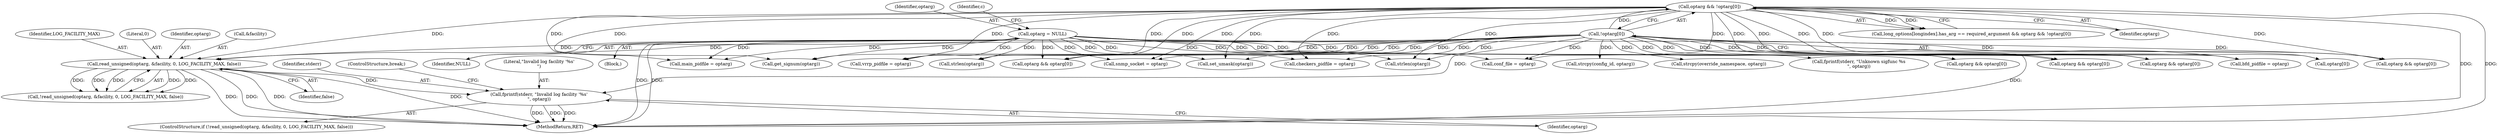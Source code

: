 digraph "0_keepalived_04f2d32871bb3b11d7dc024039952f2fe2750306@API" {
"1000335" [label="(Call,fprintf(stderr, \"Invalid log facility '%s'\n\", optarg))"];
"1000328" [label="(Call,read_unsigned(optarg, &facility, 0, LOG_FACILITY_MAX, false))"];
"1000180" [label="(Call,optarg && !optarg[0])"];
"1000182" [label="(Call,!optarg[0])"];
"1000190" [label="(Call,optarg = NULL)"];
"1000334" [label="(Identifier,false)"];
"1000335" [label="(Call,fprintf(stderr, \"Invalid log facility '%s'\n\", optarg))"];
"1000183" [label="(Call,optarg[0])"];
"1000336" [label="(Identifier,stderr)"];
"1000478" [label="(Call,main_pidfile = optarg)"];
"1000494" [label="(Call,vrrp_pidfile = optarg)"];
"1000559" [label="(Call,strcpy(config_id, optarg))"];
"1000509" [label="(Call,snmp_socket = optarg)"];
"1000545" [label="(Call,strcpy(override_namespace, optarg))"];
"1000172" [label="(Call,long_options[longindex].has_arg == required_argument && optarg && !optarg[0])"];
"1000518" [label="(Call,optarg && optarg[0])"];
"1000328" [label="(Call,read_unsigned(optarg, &facility, 0, LOG_FACILITY_MAX, false))"];
"1000333" [label="(Identifier,LOG_FACILITY_MAX)"];
"1000556" [label="(Call,strlen(optarg))"];
"1000651" [label="(Call,optarg && optarg[0])"];
"1000606" [label="(Call,optarg && optarg[0])"];
"1000180" [label="(Call,optarg && !optarg[0])"];
"1000326" [label="(ControlStructure,if (!read_unsigned(optarg, &facility, 0, LOG_FACILITY_MAX, false)))"];
"1000566" [label="(Call,get_signum(optarg))"];
"1000574" [label="(Call,fprintf(stderr, \"Unknown sigfunc %s\n\", optarg))"];
"1000186" [label="(Block,)"];
"1000542" [label="(Call,strlen(optarg))"];
"1000410" [label="(Call,optarg && optarg[0])"];
"1000384" [label="(Call,set_umask(optarg))"];
"1000181" [label="(Identifier,optarg)"];
"1000354" [label="(Call,optarg && optarg[0])"];
"1000499" [label="(Call,bfd_pidfile = optarg)"];
"1000332" [label="(Literal,0)"];
"1000192" [label="(Identifier,NULL)"];
"1000191" [label="(Identifier,optarg)"];
"1000329" [label="(Identifier,optarg)"];
"1000190" [label="(Call,optarg = NULL)"];
"1000330" [label="(Call,&facility)"];
"1000327" [label="(Call,!read_unsigned(optarg, &facility, 0, LOG_FACILITY_MAX, false))"];
"1000483" [label="(Call,checkers_pidfile = optarg)"];
"1000351" [label="(ControlStructure,break;)"];
"1000338" [label="(Identifier,optarg)"];
"1000452" [label="(Call,conf_file = optarg)"];
"1000182" [label="(Call,!optarg[0])"];
"1000337" [label="(Literal,\"Invalid log facility '%s'\n\")"];
"1000194" [label="(Identifier,c)"];
"1000745" [label="(MethodReturn,RET)"];
"1000335" -> "1000326"  [label="AST: "];
"1000335" -> "1000338"  [label="CFG: "];
"1000336" -> "1000335"  [label="AST: "];
"1000337" -> "1000335"  [label="AST: "];
"1000338" -> "1000335"  [label="AST: "];
"1000351" -> "1000335"  [label="CFG: "];
"1000335" -> "1000745"  [label="DDG: "];
"1000335" -> "1000745"  [label="DDG: "];
"1000335" -> "1000745"  [label="DDG: "];
"1000328" -> "1000335"  [label="DDG: "];
"1000182" -> "1000335"  [label="DDG: "];
"1000328" -> "1000327"  [label="AST: "];
"1000328" -> "1000334"  [label="CFG: "];
"1000329" -> "1000328"  [label="AST: "];
"1000330" -> "1000328"  [label="AST: "];
"1000332" -> "1000328"  [label="AST: "];
"1000333" -> "1000328"  [label="AST: "];
"1000334" -> "1000328"  [label="AST: "];
"1000327" -> "1000328"  [label="CFG: "];
"1000328" -> "1000745"  [label="DDG: "];
"1000328" -> "1000745"  [label="DDG: "];
"1000328" -> "1000745"  [label="DDG: "];
"1000328" -> "1000745"  [label="DDG: "];
"1000328" -> "1000327"  [label="DDG: "];
"1000328" -> "1000327"  [label="DDG: "];
"1000328" -> "1000327"  [label="DDG: "];
"1000328" -> "1000327"  [label="DDG: "];
"1000328" -> "1000327"  [label="DDG: "];
"1000180" -> "1000328"  [label="DDG: "];
"1000190" -> "1000328"  [label="DDG: "];
"1000182" -> "1000328"  [label="DDG: "];
"1000180" -> "1000172"  [label="AST: "];
"1000180" -> "1000181"  [label="CFG: "];
"1000180" -> "1000182"  [label="CFG: "];
"1000181" -> "1000180"  [label="AST: "];
"1000182" -> "1000180"  [label="AST: "];
"1000172" -> "1000180"  [label="CFG: "];
"1000180" -> "1000745"  [label="DDG: "];
"1000180" -> "1000745"  [label="DDG: "];
"1000180" -> "1000172"  [label="DDG: "];
"1000180" -> "1000172"  [label="DDG: "];
"1000182" -> "1000180"  [label="DDG: "];
"1000180" -> "1000354"  [label="DDG: "];
"1000180" -> "1000384"  [label="DDG: "];
"1000180" -> "1000410"  [label="DDG: "];
"1000180" -> "1000452"  [label="DDG: "];
"1000180" -> "1000478"  [label="DDG: "];
"1000180" -> "1000483"  [label="DDG: "];
"1000180" -> "1000494"  [label="DDG: "];
"1000180" -> "1000499"  [label="DDG: "];
"1000180" -> "1000509"  [label="DDG: "];
"1000180" -> "1000518"  [label="DDG: "];
"1000180" -> "1000542"  [label="DDG: "];
"1000180" -> "1000556"  [label="DDG: "];
"1000180" -> "1000566"  [label="DDG: "];
"1000180" -> "1000606"  [label="DDG: "];
"1000180" -> "1000651"  [label="DDG: "];
"1000182" -> "1000183"  [label="CFG: "];
"1000183" -> "1000182"  [label="AST: "];
"1000182" -> "1000745"  [label="DDG: "];
"1000182" -> "1000354"  [label="DDG: "];
"1000182" -> "1000384"  [label="DDG: "];
"1000182" -> "1000410"  [label="DDG: "];
"1000182" -> "1000452"  [label="DDG: "];
"1000182" -> "1000478"  [label="DDG: "];
"1000182" -> "1000483"  [label="DDG: "];
"1000182" -> "1000494"  [label="DDG: "];
"1000182" -> "1000499"  [label="DDG: "];
"1000182" -> "1000509"  [label="DDG: "];
"1000182" -> "1000518"  [label="DDG: "];
"1000182" -> "1000542"  [label="DDG: "];
"1000182" -> "1000545"  [label="DDG: "];
"1000182" -> "1000556"  [label="DDG: "];
"1000182" -> "1000559"  [label="DDG: "];
"1000182" -> "1000566"  [label="DDG: "];
"1000182" -> "1000574"  [label="DDG: "];
"1000182" -> "1000606"  [label="DDG: "];
"1000182" -> "1000651"  [label="DDG: "];
"1000190" -> "1000186"  [label="AST: "];
"1000190" -> "1000192"  [label="CFG: "];
"1000191" -> "1000190"  [label="AST: "];
"1000192" -> "1000190"  [label="AST: "];
"1000194" -> "1000190"  [label="CFG: "];
"1000190" -> "1000745"  [label="DDG: "];
"1000190" -> "1000745"  [label="DDG: "];
"1000190" -> "1000354"  [label="DDG: "];
"1000190" -> "1000384"  [label="DDG: "];
"1000190" -> "1000410"  [label="DDG: "];
"1000190" -> "1000452"  [label="DDG: "];
"1000190" -> "1000478"  [label="DDG: "];
"1000190" -> "1000483"  [label="DDG: "];
"1000190" -> "1000494"  [label="DDG: "];
"1000190" -> "1000499"  [label="DDG: "];
"1000190" -> "1000509"  [label="DDG: "];
"1000190" -> "1000518"  [label="DDG: "];
"1000190" -> "1000542"  [label="DDG: "];
"1000190" -> "1000556"  [label="DDG: "];
"1000190" -> "1000566"  [label="DDG: "];
"1000190" -> "1000606"  [label="DDG: "];
"1000190" -> "1000651"  [label="DDG: "];
}
